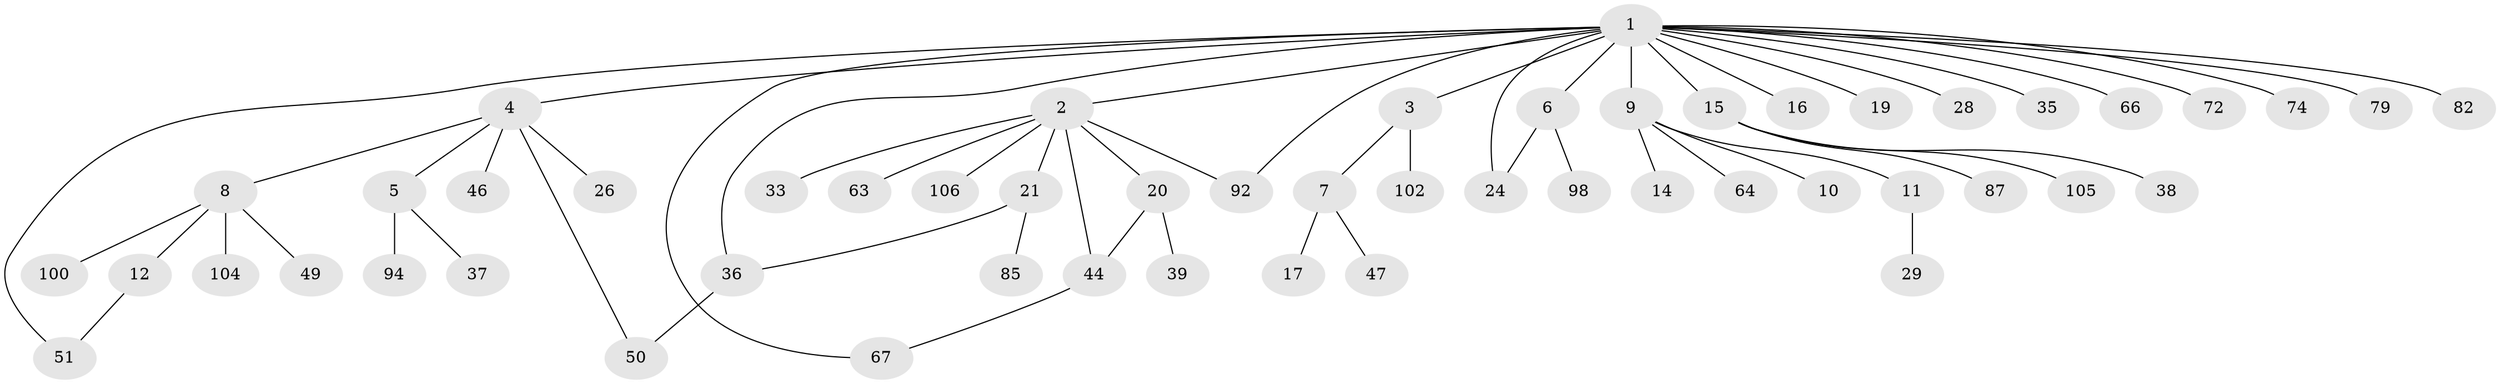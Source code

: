 // original degree distribution, {22: 0.009345794392523364, 8: 0.009345794392523364, 4: 0.018691588785046728, 7: 0.018691588785046728, 3: 0.09345794392523364, 5: 0.037383177570093455, 6: 0.009345794392523364, 11: 0.018691588785046728, 1: 0.6355140186915887, 2: 0.14953271028037382}
// Generated by graph-tools (version 1.1) at 2025/14/03/09/25 04:14:35]
// undirected, 53 vertices, 59 edges
graph export_dot {
graph [start="1"]
  node [color=gray90,style=filled];
  1;
  2;
  3 [super="+43"];
  4 [super="+27+22"];
  5;
  6;
  7 [super="+57+59"];
  8 [super="+25"];
  9 [super="+34+41+61+77+78+71+30"];
  10;
  11 [super="+13+55+69"];
  12 [super="+81"];
  14;
  15 [super="+23+18+40"];
  16;
  17 [super="+42"];
  19;
  20;
  21 [super="+31+32+62+58+84+80+96+70+95"];
  24 [super="+65"];
  26;
  28;
  29;
  33;
  35 [super="+48"];
  36 [super="+52+89"];
  37;
  38;
  39 [super="+99"];
  44 [super="+45"];
  46;
  47;
  49;
  50 [super="+60+86"];
  51;
  63;
  64;
  66;
  67;
  72;
  74;
  79 [super="+107"];
  82;
  85;
  87;
  92 [super="+103"];
  94;
  98;
  100;
  102;
  104;
  105;
  106;
  1 -- 2;
  1 -- 3;
  1 -- 4;
  1 -- 6;
  1 -- 9 [weight=2];
  1 -- 15;
  1 -- 16;
  1 -- 19;
  1 -- 24;
  1 -- 28;
  1 -- 35;
  1 -- 36 [weight=2];
  1 -- 51;
  1 -- 66;
  1 -- 67;
  1 -- 72;
  1 -- 74;
  1 -- 79;
  1 -- 82;
  1 -- 92;
  2 -- 20;
  2 -- 21;
  2 -- 33;
  2 -- 63;
  2 -- 92;
  2 -- 106;
  2 -- 44;
  3 -- 7;
  3 -- 102;
  4 -- 5;
  4 -- 8;
  4 -- 26;
  4 -- 50;
  4 -- 46;
  5 -- 37;
  5 -- 94;
  6 -- 24;
  6 -- 98;
  7 -- 17;
  7 -- 47;
  8 -- 12;
  8 -- 49;
  8 -- 100;
  8 -- 104;
  9 -- 10;
  9 -- 11;
  9 -- 14;
  9 -- 64;
  11 -- 29;
  12 -- 51;
  15 -- 38;
  15 -- 105;
  15 -- 87;
  20 -- 39;
  20 -- 44;
  21 -- 36;
  21 -- 85;
  36 -- 50;
  44 -- 67;
}
